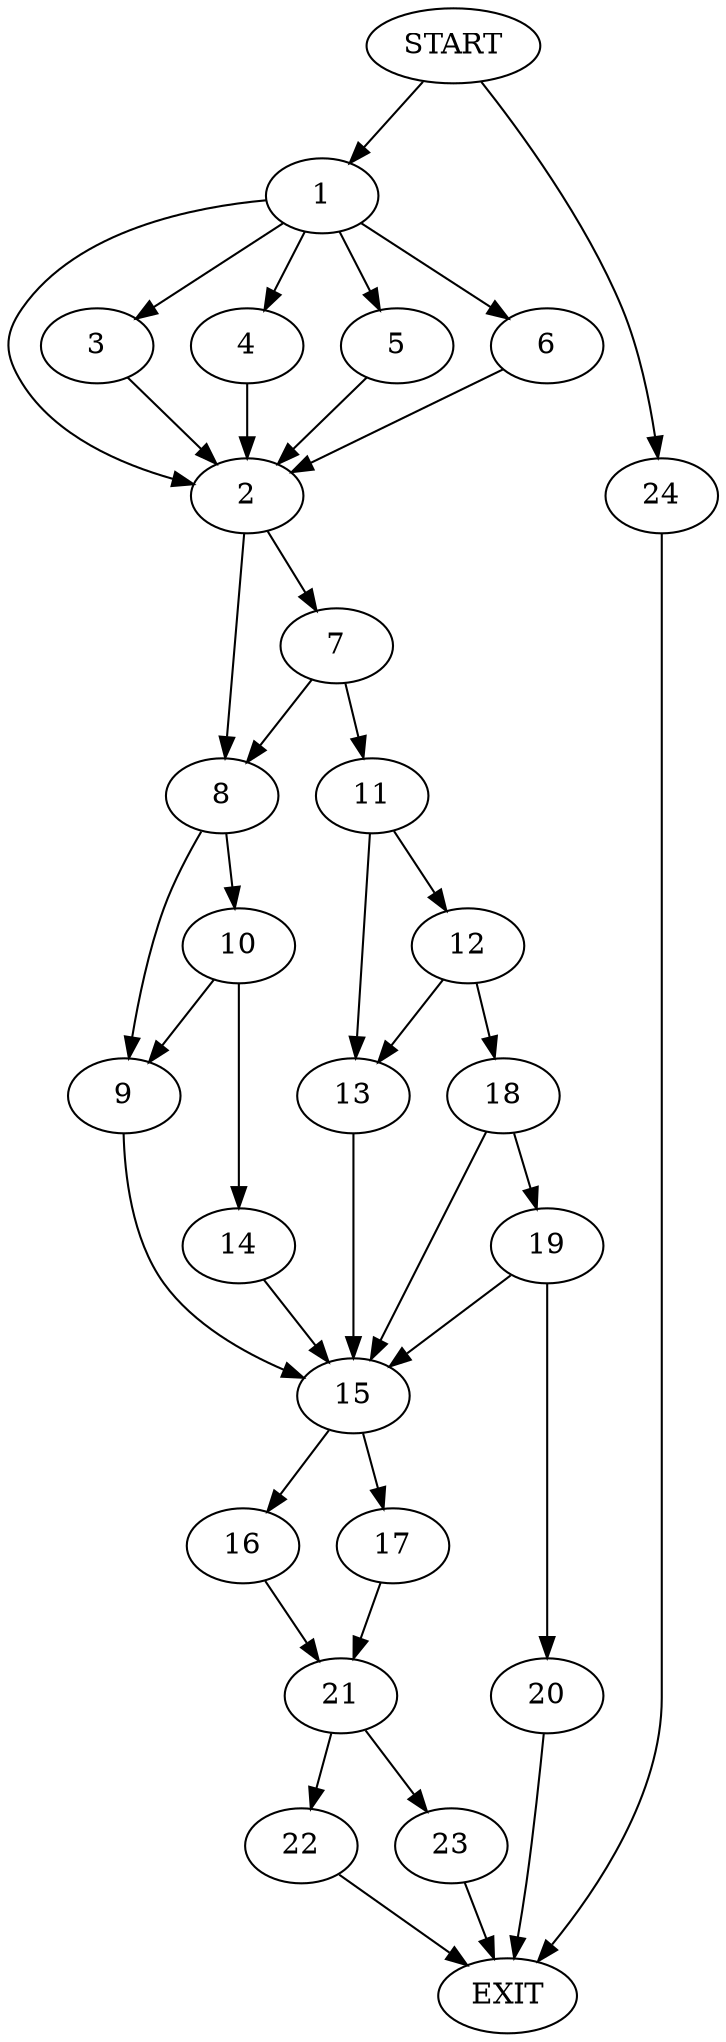 digraph {
0 [label="START"]
25 [label="EXIT"]
0 -> 1
1 -> 2
1 -> 3
1 -> 4
1 -> 5
1 -> 6
2 -> 7
2 -> 8
5 -> 2
6 -> 2
3 -> 2
4 -> 2
8 -> 9
8 -> 10
7 -> 8
7 -> 11
11 -> 12
11 -> 13
10 -> 9
10 -> 14
9 -> 15
14 -> 15
15 -> 16
15 -> 17
12 -> 18
12 -> 13
13 -> 15
18 -> 15
18 -> 19
19 -> 15
19 -> 20
20 -> 25
16 -> 21
17 -> 21
21 -> 22
21 -> 23
23 -> 25
22 -> 25
0 -> 24
24 -> 25
}
